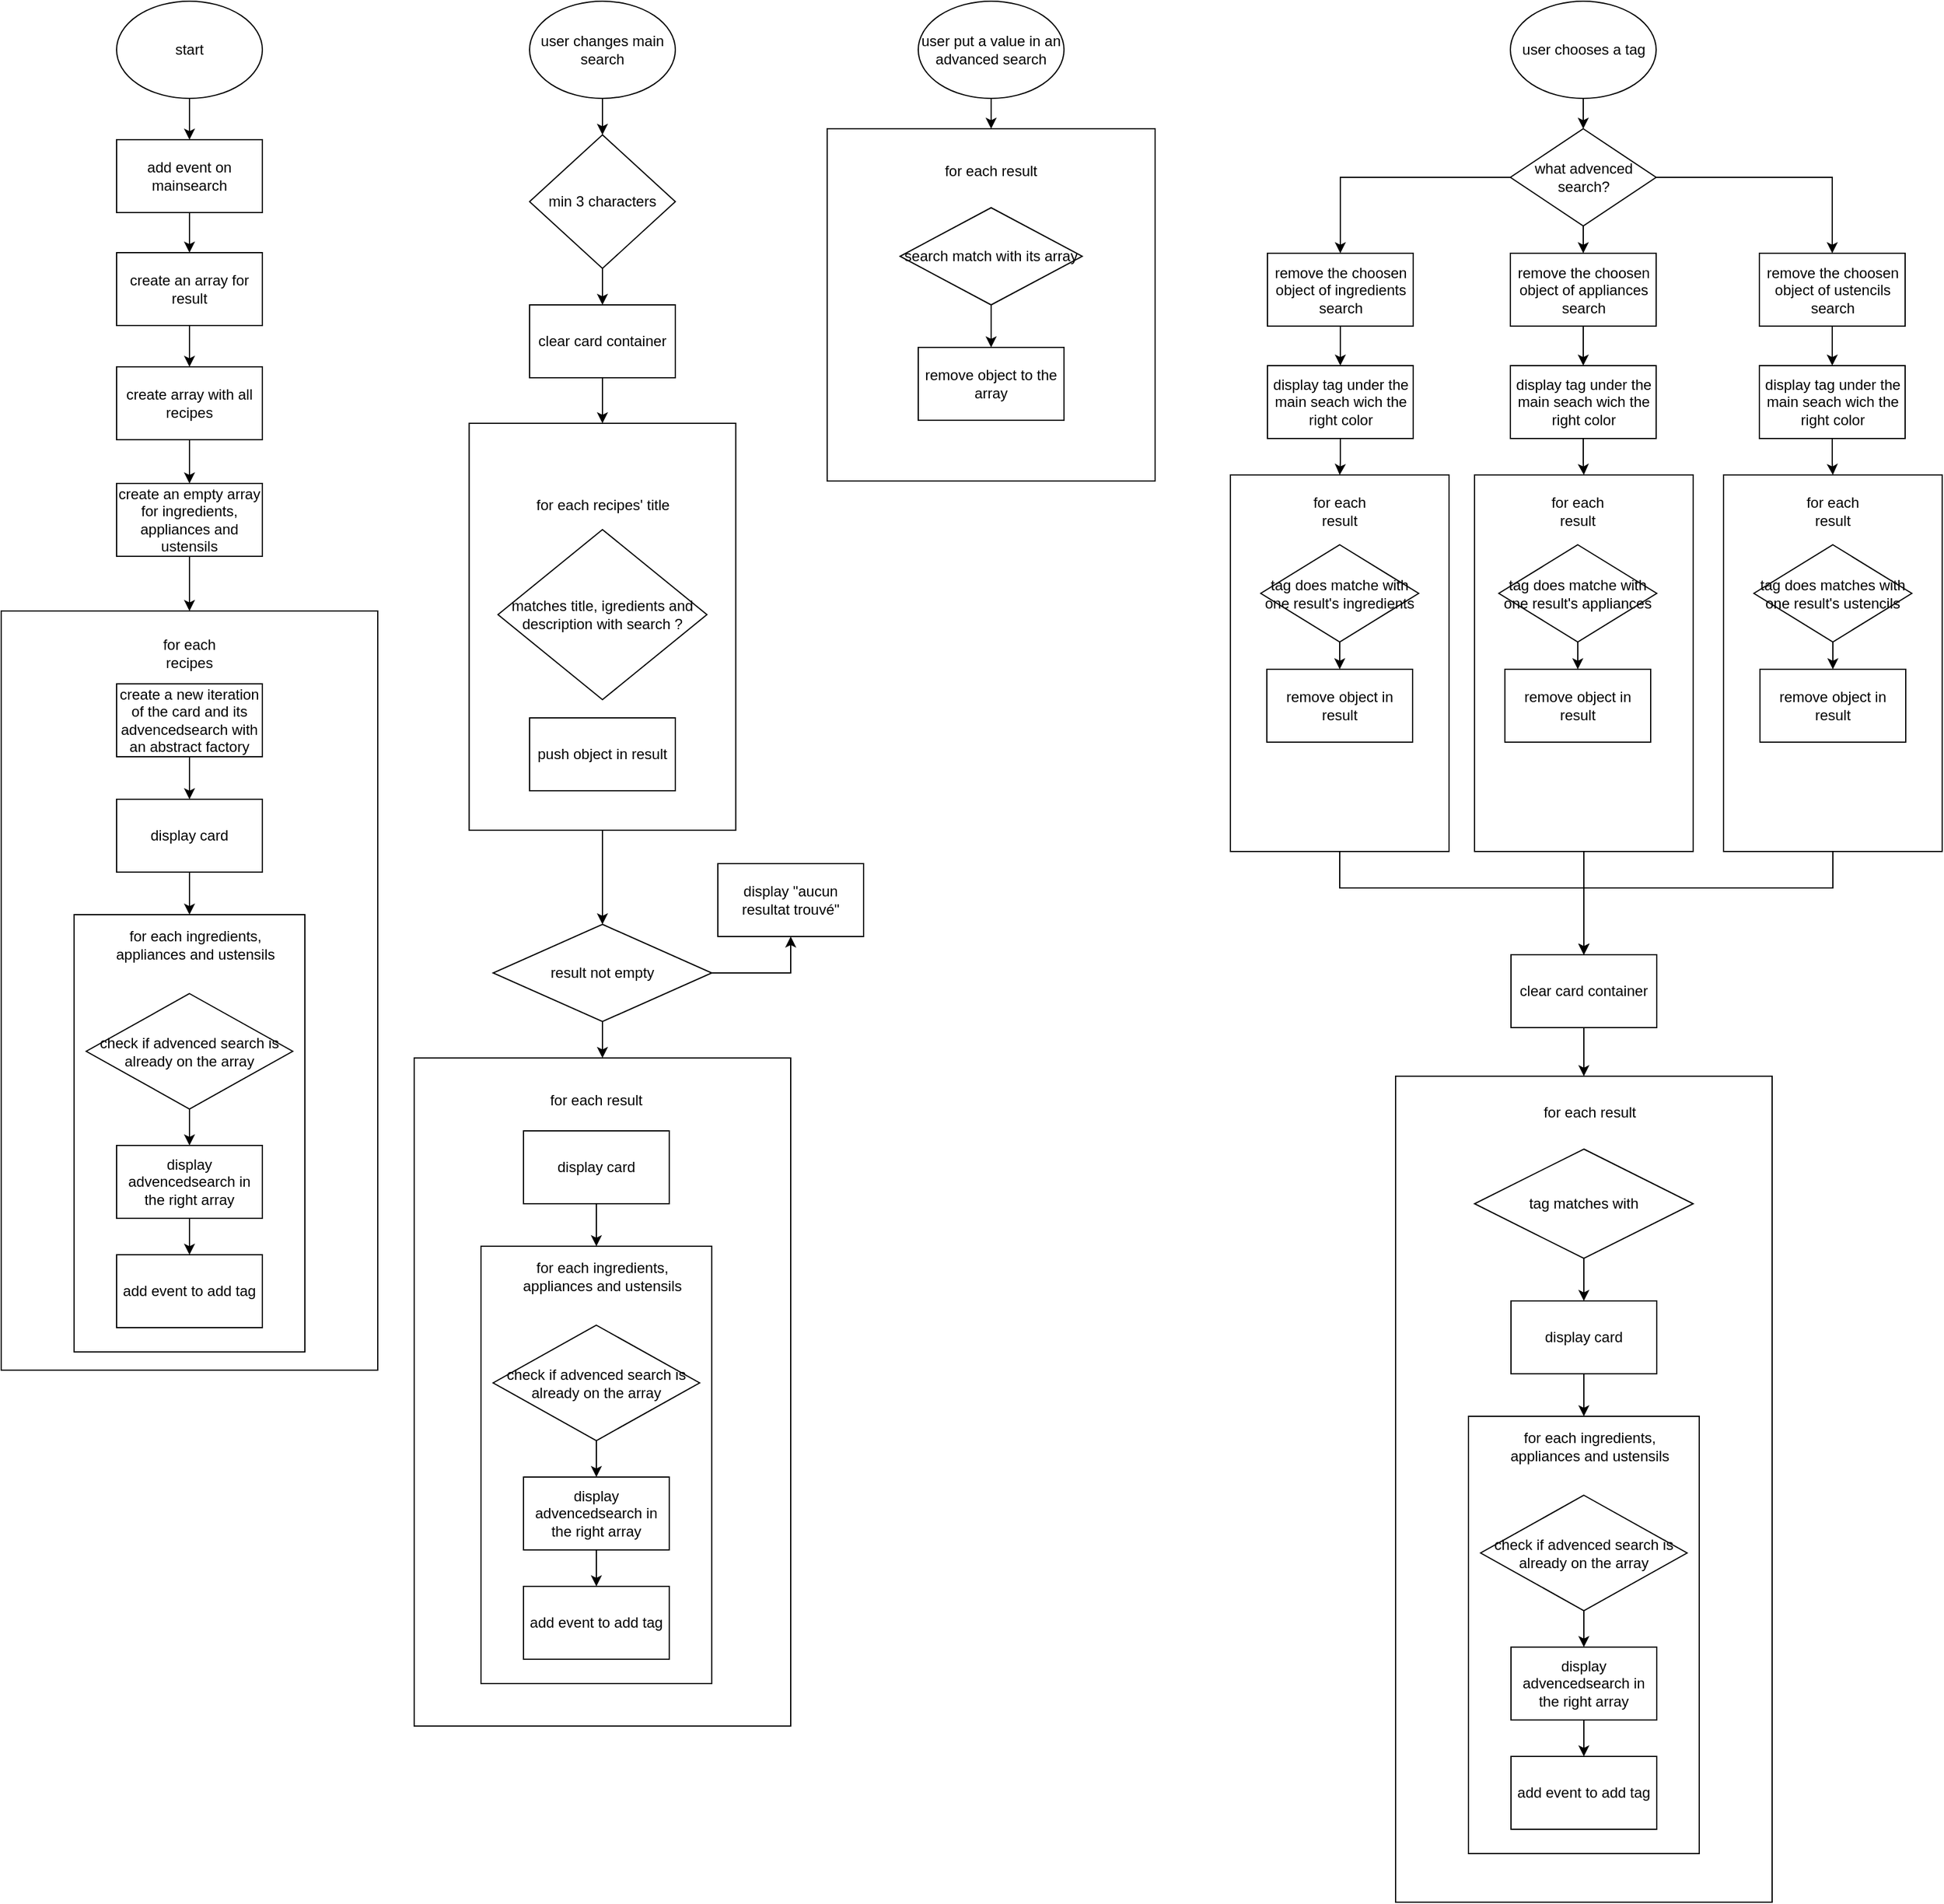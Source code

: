 <mxfile version="20.0.1" type="github">
  <diagram id="KbriIt30uOO37H-ZtImf" name="Page-1">
    <mxGraphModel dx="2417" dy="793" grid="1" gridSize="10" guides="1" tooltips="1" connect="1" arrows="1" fold="1" page="1" pageScale="1" pageWidth="827" pageHeight="1169" math="0" shadow="0">
      <root>
        <mxCell id="0" />
        <mxCell id="1" parent="0" />
        <mxCell id="zv52WW57KOoIMXaIdccj-39" style="edgeStyle=orthogonalEdgeStyle;rounded=0;orthogonalLoop=1;jettySize=auto;html=1;entryX=0.5;entryY=0;entryDx=0;entryDy=0;" edge="1" parent="1" source="zv52WW57KOoIMXaIdccj-19" target="zv52WW57KOoIMXaIdccj-35">
          <mxGeometry relative="1" as="geometry" />
        </mxCell>
        <mxCell id="zv52WW57KOoIMXaIdccj-19" value="" style="rounded=0;whiteSpace=wrap;html=1;" vertex="1" parent="1">
          <mxGeometry x="423" y="442" width="180" height="310" as="geometry" />
        </mxCell>
        <mxCell id="zv52WW57KOoIMXaIdccj-51" style="edgeStyle=orthogonalEdgeStyle;rounded=0;orthogonalLoop=1;jettySize=auto;html=1;entryX=0.5;entryY=0;entryDx=0;entryDy=0;" edge="1" parent="1" source="zv52WW57KOoIMXaIdccj-16" target="zv52WW57KOoIMXaIdccj-35">
          <mxGeometry relative="1" as="geometry">
            <Array as="points">
              <mxPoint x="718" y="782" />
              <mxPoint x="513" y="782" />
            </Array>
          </mxGeometry>
        </mxCell>
        <mxCell id="zv52WW57KOoIMXaIdccj-16" value="" style="rounded=0;whiteSpace=wrap;html=1;" vertex="1" parent="1">
          <mxGeometry x="628" y="442" width="180" height="310" as="geometry" />
        </mxCell>
        <mxCell id="mqzrhjDpJZkHIh7zGOP2-17" style="edgeStyle=orthogonalEdgeStyle;rounded=0;orthogonalLoop=1;jettySize=auto;html=1;entryX=0.5;entryY=0;entryDx=0;entryDy=0;" parent="1" source="mqzrhjDpJZkHIh7zGOP2-1" target="mqzrhjDpJZkHIh7zGOP2-12" edge="1">
          <mxGeometry relative="1" as="geometry" />
        </mxCell>
        <mxCell id="mqzrhjDpJZkHIh7zGOP2-1" value="&lt;div&gt;create array with all recipes&lt;/div&gt;" style="rounded=0;whiteSpace=wrap;html=1;" parent="1" vertex="1">
          <mxGeometry x="-695" y="353" width="120" height="60" as="geometry" />
        </mxCell>
        <mxCell id="mqzrhjDpJZkHIh7zGOP2-3" value="" style="rounded=0;whiteSpace=wrap;html=1;" parent="1" vertex="1">
          <mxGeometry x="-790" y="554" width="310" height="625" as="geometry" />
        </mxCell>
        <mxCell id="mqzrhjDpJZkHIh7zGOP2-5" value="for each recipes" style="text;html=1;strokeColor=none;fillColor=none;align=center;verticalAlign=middle;whiteSpace=wrap;rounded=0;" parent="1" vertex="1">
          <mxGeometry x="-675" y="574" width="80" height="30" as="geometry" />
        </mxCell>
        <mxCell id="mqzrhjDpJZkHIh7zGOP2-19" style="edgeStyle=orthogonalEdgeStyle;rounded=0;orthogonalLoop=1;jettySize=auto;html=1;entryX=0.5;entryY=0;entryDx=0;entryDy=0;" parent="1" source="mqzrhjDpJZkHIh7zGOP2-6" target="mqzrhjDpJZkHIh7zGOP2-8" edge="1">
          <mxGeometry relative="1" as="geometry" />
        </mxCell>
        <mxCell id="mqzrhjDpJZkHIh7zGOP2-6" value="create a new iteration of the card and its advencedsearch with an abstract factory " style="rounded=0;whiteSpace=wrap;html=1;" parent="1" vertex="1">
          <mxGeometry x="-695" y="614" width="120" height="60" as="geometry" />
        </mxCell>
        <mxCell id="mqzrhjDpJZkHIh7zGOP2-20" style="edgeStyle=orthogonalEdgeStyle;rounded=0;orthogonalLoop=1;jettySize=auto;html=1;entryX=0.5;entryY=0;entryDx=0;entryDy=0;" parent="1" source="mqzrhjDpJZkHIh7zGOP2-8" target="mqzrhjDpJZkHIh7zGOP2-14" edge="1">
          <mxGeometry relative="1" as="geometry" />
        </mxCell>
        <mxCell id="mqzrhjDpJZkHIh7zGOP2-8" value="display card" style="rounded=0;whiteSpace=wrap;html=1;" parent="1" vertex="1">
          <mxGeometry x="-695" y="709" width="120" height="60" as="geometry" />
        </mxCell>
        <mxCell id="mqzrhjDpJZkHIh7zGOP2-14" value="" style="rounded=0;whiteSpace=wrap;html=1;" parent="1" vertex="1">
          <mxGeometry x="-730" y="804" width="190" height="360" as="geometry" />
        </mxCell>
        <mxCell id="mqzrhjDpJZkHIh7zGOP2-22" style="edgeStyle=orthogonalEdgeStyle;rounded=0;orthogonalLoop=1;jettySize=auto;html=1;" parent="1" source="mqzrhjDpJZkHIh7zGOP2-9" target="mqzrhjDpJZkHIh7zGOP2-16" edge="1">
          <mxGeometry relative="1" as="geometry" />
        </mxCell>
        <mxCell id="mqzrhjDpJZkHIh7zGOP2-9" value="display advencedsearch in the right array" style="rounded=0;whiteSpace=wrap;html=1;" parent="1" vertex="1">
          <mxGeometry x="-695" y="994" width="120" height="60" as="geometry" />
        </mxCell>
        <mxCell id="mqzrhjDpJZkHIh7zGOP2-21" style="edgeStyle=orthogonalEdgeStyle;rounded=0;orthogonalLoop=1;jettySize=auto;html=1;" parent="1" source="mqzrhjDpJZkHIh7zGOP2-11" target="mqzrhjDpJZkHIh7zGOP2-9" edge="1">
          <mxGeometry relative="1" as="geometry" />
        </mxCell>
        <mxCell id="mqzrhjDpJZkHIh7zGOP2-11" value="check if advenced search is already on the array" style="rhombus;whiteSpace=wrap;html=1;" parent="1" vertex="1">
          <mxGeometry x="-720" y="869" width="170" height="95" as="geometry" />
        </mxCell>
        <mxCell id="mqzrhjDpJZkHIh7zGOP2-18" style="edgeStyle=orthogonalEdgeStyle;rounded=0;orthogonalLoop=1;jettySize=auto;html=1;entryX=0.5;entryY=0;entryDx=0;entryDy=0;" parent="1" source="mqzrhjDpJZkHIh7zGOP2-12" target="mqzrhjDpJZkHIh7zGOP2-3" edge="1">
          <mxGeometry relative="1" as="geometry" />
        </mxCell>
        <mxCell id="mqzrhjDpJZkHIh7zGOP2-12" value="create an empty array for ingredients, appliances and ustensils" style="rounded=0;whiteSpace=wrap;html=1;" parent="1" vertex="1">
          <mxGeometry x="-695" y="449" width="120" height="60" as="geometry" />
        </mxCell>
        <mxCell id="mqzrhjDpJZkHIh7zGOP2-15" value="for each ingredients, appliances and ustensils" style="text;html=1;strokeColor=none;fillColor=none;align=center;verticalAlign=middle;whiteSpace=wrap;rounded=0;" parent="1" vertex="1">
          <mxGeometry x="-705" y="814" width="150" height="30" as="geometry" />
        </mxCell>
        <mxCell id="mqzrhjDpJZkHIh7zGOP2-16" value="add event to add tag" style="rounded=0;whiteSpace=wrap;html=1;" parent="1" vertex="1">
          <mxGeometry x="-695" y="1084" width="120" height="60" as="geometry" />
        </mxCell>
        <mxCell id="zv52WW57KOoIMXaIdccj-59" style="edgeStyle=orthogonalEdgeStyle;rounded=0;orthogonalLoop=1;jettySize=auto;html=1;entryX=0.5;entryY=0;entryDx=0;entryDy=0;" edge="1" parent="1" source="mqzrhjDpJZkHIh7zGOP2-23" target="mqzrhjDpJZkHIh7zGOP2-1">
          <mxGeometry relative="1" as="geometry" />
        </mxCell>
        <mxCell id="mqzrhjDpJZkHIh7zGOP2-23" value="create an array for result" style="rounded=0;whiteSpace=wrap;html=1;" parent="1" vertex="1">
          <mxGeometry x="-695" y="259" width="120" height="60" as="geometry" />
        </mxCell>
        <mxCell id="mqzrhjDpJZkHIh7zGOP2-53" style="edgeStyle=orthogonalEdgeStyle;rounded=0;orthogonalLoop=1;jettySize=auto;html=1;exitX=0.5;exitY=1;exitDx=0;exitDy=0;entryX=0.5;entryY=0;entryDx=0;entryDy=0;" parent="1" source="mqzrhjDpJZkHIh7zGOP2-24" target="mqzrhjDpJZkHIh7zGOP2-35" edge="1">
          <mxGeometry relative="1" as="geometry" />
        </mxCell>
        <mxCell id="mqzrhjDpJZkHIh7zGOP2-24" value="" style="rounded=0;whiteSpace=wrap;html=1;" parent="1" vertex="1">
          <mxGeometry x="-404.75" y="399.5" width="219.5" height="335" as="geometry" />
        </mxCell>
        <mxCell id="zv52WW57KOoIMXaIdccj-36" style="edgeStyle=orthogonalEdgeStyle;rounded=0;orthogonalLoop=1;jettySize=auto;html=1;entryX=0.5;entryY=0;entryDx=0;entryDy=0;" edge="1" parent="1" source="mqzrhjDpJZkHIh7zGOP2-25" target="mqzrhjDpJZkHIh7zGOP2-26">
          <mxGeometry relative="1" as="geometry" />
        </mxCell>
        <mxCell id="mqzrhjDpJZkHIh7zGOP2-25" value="user changes main search" style="ellipse;whiteSpace=wrap;html=1;" parent="1" vertex="1">
          <mxGeometry x="-355" y="52" width="120" height="80" as="geometry" />
        </mxCell>
        <mxCell id="zv52WW57KOoIMXaIdccj-37" style="edgeStyle=orthogonalEdgeStyle;rounded=0;orthogonalLoop=1;jettySize=auto;html=1;entryX=0.5;entryY=0;entryDx=0;entryDy=0;" edge="1" parent="1" source="mqzrhjDpJZkHIh7zGOP2-26" target="mqzrhjDpJZkHIh7zGOP2-55">
          <mxGeometry relative="1" as="geometry" />
        </mxCell>
        <mxCell id="mqzrhjDpJZkHIh7zGOP2-26" value="min 3 characters" style="rhombus;whiteSpace=wrap;html=1;" parent="1" vertex="1">
          <mxGeometry x="-355" y="162" width="120" height="110" as="geometry" />
        </mxCell>
        <mxCell id="zv52WW57KOoIMXaIdccj-60" style="edgeStyle=orthogonalEdgeStyle;rounded=0;orthogonalLoop=1;jettySize=auto;html=1;entryX=0.5;entryY=0;entryDx=0;entryDy=0;" edge="1" parent="1" source="mqzrhjDpJZkHIh7zGOP2-28" target="mqzrhjDpJZkHIh7zGOP2-29">
          <mxGeometry relative="1" as="geometry" />
        </mxCell>
        <mxCell id="mqzrhjDpJZkHIh7zGOP2-28" value="start" style="ellipse;whiteSpace=wrap;html=1;" parent="1" vertex="1">
          <mxGeometry x="-695" y="52" width="120" height="80" as="geometry" />
        </mxCell>
        <mxCell id="zv52WW57KOoIMXaIdccj-58" style="edgeStyle=orthogonalEdgeStyle;rounded=0;orthogonalLoop=1;jettySize=auto;html=1;entryX=0.5;entryY=0;entryDx=0;entryDy=0;" edge="1" parent="1" source="mqzrhjDpJZkHIh7zGOP2-29" target="mqzrhjDpJZkHIh7zGOP2-23">
          <mxGeometry relative="1" as="geometry" />
        </mxCell>
        <mxCell id="mqzrhjDpJZkHIh7zGOP2-29" value="add event on mainsearch" style="rounded=0;whiteSpace=wrap;html=1;" parent="1" vertex="1">
          <mxGeometry x="-695" y="166" width="120" height="60" as="geometry" />
        </mxCell>
        <mxCell id="mqzrhjDpJZkHIh7zGOP2-30" value="for each recipes&#39; title" style="text;html=1;strokeColor=none;fillColor=none;align=center;verticalAlign=middle;whiteSpace=wrap;rounded=0;" parent="1" vertex="1">
          <mxGeometry x="-359.5" y="452" width="129" height="30" as="geometry" />
        </mxCell>
        <mxCell id="mqzrhjDpJZkHIh7zGOP2-33" value="matches title, igredients and description with search ?" style="rhombus;whiteSpace=wrap;html=1;" parent="1" vertex="1">
          <mxGeometry x="-381" y="487" width="172" height="140" as="geometry" />
        </mxCell>
        <mxCell id="mqzrhjDpJZkHIh7zGOP2-34" value="push object in result" style="rounded=0;whiteSpace=wrap;html=1;" parent="1" vertex="1">
          <mxGeometry x="-355" y="642" width="120" height="60" as="geometry" />
        </mxCell>
        <mxCell id="mqzrhjDpJZkHIh7zGOP2-51" style="edgeStyle=orthogonalEdgeStyle;rounded=0;orthogonalLoop=1;jettySize=auto;html=1;entryX=0.5;entryY=1;entryDx=0;entryDy=0;" parent="1" source="mqzrhjDpJZkHIh7zGOP2-35" edge="1" target="mqzrhjDpJZkHIh7zGOP2-50">
          <mxGeometry relative="1" as="geometry">
            <mxPoint x="-50" y="832" as="targetPoint" />
          </mxGeometry>
        </mxCell>
        <mxCell id="mqzrhjDpJZkHIh7zGOP2-52" style="edgeStyle=orthogonalEdgeStyle;rounded=0;orthogonalLoop=1;jettySize=auto;html=1;entryX=0.5;entryY=0;entryDx=0;entryDy=0;" parent="1" source="mqzrhjDpJZkHIh7zGOP2-35" target="mqzrhjDpJZkHIh7zGOP2-36" edge="1">
          <mxGeometry relative="1" as="geometry" />
        </mxCell>
        <mxCell id="mqzrhjDpJZkHIh7zGOP2-35" value="result not empty" style="rhombus;whiteSpace=wrap;html=1;" parent="1" vertex="1">
          <mxGeometry x="-385" y="812" width="180" height="80" as="geometry" />
        </mxCell>
        <mxCell id="mqzrhjDpJZkHIh7zGOP2-36" value="" style="rounded=0;whiteSpace=wrap;html=1;" parent="1" vertex="1">
          <mxGeometry x="-450" y="922" width="310" height="550" as="geometry" />
        </mxCell>
        <mxCell id="mqzrhjDpJZkHIh7zGOP2-37" value="for each result" style="text;html=1;strokeColor=none;fillColor=none;align=center;verticalAlign=middle;whiteSpace=wrap;rounded=0;" parent="1" vertex="1">
          <mxGeometry x="-340" y="942" width="80" height="30" as="geometry" />
        </mxCell>
        <mxCell id="mqzrhjDpJZkHIh7zGOP2-40" style="edgeStyle=orthogonalEdgeStyle;rounded=0;orthogonalLoop=1;jettySize=auto;html=1;entryX=0.5;entryY=0;entryDx=0;entryDy=0;" parent="1" source="mqzrhjDpJZkHIh7zGOP2-41" target="mqzrhjDpJZkHIh7zGOP2-42" edge="1">
          <mxGeometry relative="1" as="geometry" />
        </mxCell>
        <mxCell id="mqzrhjDpJZkHIh7zGOP2-41" value="display card" style="rounded=0;whiteSpace=wrap;html=1;" parent="1" vertex="1">
          <mxGeometry x="-360" y="982" width="120" height="60" as="geometry" />
        </mxCell>
        <mxCell id="mqzrhjDpJZkHIh7zGOP2-42" value="" style="rounded=0;whiteSpace=wrap;html=1;" parent="1" vertex="1">
          <mxGeometry x="-395" y="1077" width="190" height="360" as="geometry" />
        </mxCell>
        <mxCell id="mqzrhjDpJZkHIh7zGOP2-43" style="edgeStyle=orthogonalEdgeStyle;rounded=0;orthogonalLoop=1;jettySize=auto;html=1;" parent="1" source="mqzrhjDpJZkHIh7zGOP2-44" target="mqzrhjDpJZkHIh7zGOP2-48" edge="1">
          <mxGeometry relative="1" as="geometry" />
        </mxCell>
        <mxCell id="mqzrhjDpJZkHIh7zGOP2-44" value="display advencedsearch in the right array" style="rounded=0;whiteSpace=wrap;html=1;" parent="1" vertex="1">
          <mxGeometry x="-360" y="1267" width="120" height="60" as="geometry" />
        </mxCell>
        <mxCell id="mqzrhjDpJZkHIh7zGOP2-45" style="edgeStyle=orthogonalEdgeStyle;rounded=0;orthogonalLoop=1;jettySize=auto;html=1;" parent="1" source="mqzrhjDpJZkHIh7zGOP2-46" target="mqzrhjDpJZkHIh7zGOP2-44" edge="1">
          <mxGeometry relative="1" as="geometry" />
        </mxCell>
        <mxCell id="mqzrhjDpJZkHIh7zGOP2-46" value="check if advenced search is already on the array" style="rhombus;whiteSpace=wrap;html=1;" parent="1" vertex="1">
          <mxGeometry x="-385" y="1142" width="170" height="95" as="geometry" />
        </mxCell>
        <mxCell id="mqzrhjDpJZkHIh7zGOP2-47" value="for each ingredients, appliances and ustensils" style="text;html=1;strokeColor=none;fillColor=none;align=center;verticalAlign=middle;whiteSpace=wrap;rounded=0;" parent="1" vertex="1">
          <mxGeometry x="-370" y="1087" width="150" height="30" as="geometry" />
        </mxCell>
        <mxCell id="mqzrhjDpJZkHIh7zGOP2-48" value="add event to add tag" style="rounded=0;whiteSpace=wrap;html=1;" parent="1" vertex="1">
          <mxGeometry x="-360" y="1357" width="120" height="60" as="geometry" />
        </mxCell>
        <mxCell id="mqzrhjDpJZkHIh7zGOP2-50" value="display &quot;aucun resultat trouvé&quot;" style="rounded=0;whiteSpace=wrap;html=1;" parent="1" vertex="1">
          <mxGeometry x="-200" y="762" width="120" height="60" as="geometry" />
        </mxCell>
        <mxCell id="zv52WW57KOoIMXaIdccj-38" style="edgeStyle=orthogonalEdgeStyle;rounded=0;orthogonalLoop=1;jettySize=auto;html=1;entryX=0.5;entryY=0;entryDx=0;entryDy=0;" edge="1" parent="1" source="mqzrhjDpJZkHIh7zGOP2-55" target="mqzrhjDpJZkHIh7zGOP2-24">
          <mxGeometry relative="1" as="geometry" />
        </mxCell>
        <mxCell id="mqzrhjDpJZkHIh7zGOP2-55" value="clear card container" style="rounded=0;whiteSpace=wrap;html=1;" parent="1" vertex="1">
          <mxGeometry x="-355" y="302" width="120" height="60" as="geometry" />
        </mxCell>
        <mxCell id="zv52WW57KOoIMXaIdccj-61" style="edgeStyle=orthogonalEdgeStyle;rounded=0;orthogonalLoop=1;jettySize=auto;html=1;entryX=0.5;entryY=0;entryDx=0;entryDy=0;" edge="1" parent="1" source="fjJYmc49j2NE75L-PbKI-1" target="fjJYmc49j2NE75L-PbKI-5">
          <mxGeometry relative="1" as="geometry" />
        </mxCell>
        <mxCell id="fjJYmc49j2NE75L-PbKI-1" value="user put a value in an advanced search" style="ellipse;whiteSpace=wrap;html=1;" parent="1" vertex="1">
          <mxGeometry x="-35" y="52" width="120" height="80" as="geometry" />
        </mxCell>
        <mxCell id="fjJYmc49j2NE75L-PbKI-5" value="" style="rounded=0;whiteSpace=wrap;html=1;" parent="1" vertex="1">
          <mxGeometry x="-110" y="157" width="270" height="290" as="geometry" />
        </mxCell>
        <mxCell id="zv52WW57KOoIMXaIdccj-57" style="edgeStyle=orthogonalEdgeStyle;rounded=0;orthogonalLoop=1;jettySize=auto;html=1;entryX=0.5;entryY=0;entryDx=0;entryDy=0;" edge="1" parent="1" source="fjJYmc49j2NE75L-PbKI-4" target="fjJYmc49j2NE75L-PbKI-6">
          <mxGeometry relative="1" as="geometry" />
        </mxCell>
        <mxCell id="fjJYmc49j2NE75L-PbKI-4" value="search match with its array" style="rhombus;whiteSpace=wrap;html=1;" parent="1" vertex="1">
          <mxGeometry x="-50" y="222" width="150" height="80" as="geometry" />
        </mxCell>
        <mxCell id="fjJYmc49j2NE75L-PbKI-6" value="remove object to the array" style="rounded=0;whiteSpace=wrap;html=1;" parent="1" vertex="1">
          <mxGeometry x="-35" y="337" width="120" height="60" as="geometry" />
        </mxCell>
        <mxCell id="zv52WW57KOoIMXaIdccj-53" style="edgeStyle=orthogonalEdgeStyle;rounded=0;orthogonalLoop=1;jettySize=auto;html=1;" edge="1" parent="1" source="fjJYmc49j2NE75L-PbKI-9" target="zv52WW57KOoIMXaIdccj-6">
          <mxGeometry relative="1" as="geometry" />
        </mxCell>
        <mxCell id="fjJYmc49j2NE75L-PbKI-9" value="user chooses a tag" style="ellipse;whiteSpace=wrap;html=1;" parent="1" vertex="1">
          <mxGeometry x="452.5" y="52" width="120" height="80" as="geometry" />
        </mxCell>
        <mxCell id="zv52WW57KOoIMXaIdccj-50" style="edgeStyle=orthogonalEdgeStyle;rounded=0;orthogonalLoop=1;jettySize=auto;html=1;entryX=0.5;entryY=0;entryDx=0;entryDy=0;" edge="1" parent="1" source="fjJYmc49j2NE75L-PbKI-11" target="zv52WW57KOoIMXaIdccj-3">
          <mxGeometry relative="1" as="geometry" />
        </mxCell>
        <mxCell id="fjJYmc49j2NE75L-PbKI-11" value="display tag under the main seach wich the right color" style="rounded=0;whiteSpace=wrap;html=1;" parent="1" vertex="1">
          <mxGeometry x="252.5" y="352" width="120" height="60" as="geometry" />
        </mxCell>
        <mxCell id="zv52WW57KOoIMXaIdccj-44" style="edgeStyle=orthogonalEdgeStyle;rounded=0;orthogonalLoop=1;jettySize=auto;html=1;entryX=0.5;entryY=0;entryDx=0;entryDy=0;" edge="1" parent="1" source="fjJYmc49j2NE75L-PbKI-12" target="fjJYmc49j2NE75L-PbKI-11">
          <mxGeometry relative="1" as="geometry" />
        </mxCell>
        <mxCell id="fjJYmc49j2NE75L-PbKI-12" value="remove the choosen object of ingredients search" style="rounded=0;whiteSpace=wrap;html=1;" parent="1" vertex="1">
          <mxGeometry x="252.5" y="259.5" width="120" height="60" as="geometry" />
        </mxCell>
        <mxCell id="fjJYmc49j2NE75L-PbKI-26" value="" style="rounded=0;whiteSpace=wrap;html=1;" parent="1" vertex="1">
          <mxGeometry x="358" y="937" width="310" height="680" as="geometry" />
        </mxCell>
        <mxCell id="fjJYmc49j2NE75L-PbKI-27" value="for each result" style="text;html=1;strokeColor=none;fillColor=none;align=center;verticalAlign=middle;whiteSpace=wrap;rounded=0;" parent="1" vertex="1">
          <mxGeometry x="478" y="952" width="80" height="30" as="geometry" />
        </mxCell>
        <mxCell id="fjJYmc49j2NE75L-PbKI-30" style="edgeStyle=orthogonalEdgeStyle;rounded=0;orthogonalLoop=1;jettySize=auto;html=1;entryX=0.5;entryY=0;entryDx=0;entryDy=0;" parent="1" source="fjJYmc49j2NE75L-PbKI-31" target="fjJYmc49j2NE75L-PbKI-32" edge="1">
          <mxGeometry relative="1" as="geometry" />
        </mxCell>
        <mxCell id="fjJYmc49j2NE75L-PbKI-31" value="display card" style="rounded=0;whiteSpace=wrap;html=1;" parent="1" vertex="1">
          <mxGeometry x="453" y="1122" width="120" height="60" as="geometry" />
        </mxCell>
        <mxCell id="fjJYmc49j2NE75L-PbKI-32" value="" style="rounded=0;whiteSpace=wrap;html=1;" parent="1" vertex="1">
          <mxGeometry x="418" y="1217" width="190" height="360" as="geometry" />
        </mxCell>
        <mxCell id="fjJYmc49j2NE75L-PbKI-33" style="edgeStyle=orthogonalEdgeStyle;rounded=0;orthogonalLoop=1;jettySize=auto;html=1;" parent="1" source="fjJYmc49j2NE75L-PbKI-34" target="fjJYmc49j2NE75L-PbKI-38" edge="1">
          <mxGeometry relative="1" as="geometry" />
        </mxCell>
        <mxCell id="fjJYmc49j2NE75L-PbKI-34" value="display advencedsearch in the right array" style="rounded=0;whiteSpace=wrap;html=1;" parent="1" vertex="1">
          <mxGeometry x="453" y="1407" width="120" height="60" as="geometry" />
        </mxCell>
        <mxCell id="fjJYmc49j2NE75L-PbKI-35" style="edgeStyle=orthogonalEdgeStyle;rounded=0;orthogonalLoop=1;jettySize=auto;html=1;" parent="1" source="fjJYmc49j2NE75L-PbKI-36" target="fjJYmc49j2NE75L-PbKI-34" edge="1">
          <mxGeometry relative="1" as="geometry" />
        </mxCell>
        <mxCell id="fjJYmc49j2NE75L-PbKI-36" value="check if advenced search is already on the array" style="rhombus;whiteSpace=wrap;html=1;" parent="1" vertex="1">
          <mxGeometry x="428" y="1282" width="170" height="95" as="geometry" />
        </mxCell>
        <mxCell id="fjJYmc49j2NE75L-PbKI-37" value="for each ingredients, appliances and ustensils" style="text;html=1;strokeColor=none;fillColor=none;align=center;verticalAlign=middle;whiteSpace=wrap;rounded=0;" parent="1" vertex="1">
          <mxGeometry x="443" y="1227" width="150" height="30" as="geometry" />
        </mxCell>
        <mxCell id="fjJYmc49j2NE75L-PbKI-38" value="add event to add tag" style="rounded=0;whiteSpace=wrap;html=1;" parent="1" vertex="1">
          <mxGeometry x="453" y="1497" width="120" height="60" as="geometry" />
        </mxCell>
        <mxCell id="zv52WW57KOoIMXaIdccj-42" style="edgeStyle=orthogonalEdgeStyle;rounded=0;orthogonalLoop=1;jettySize=auto;html=1;" edge="1" parent="1" source="fjJYmc49j2NE75L-PbKI-39" target="fjJYmc49j2NE75L-PbKI-31">
          <mxGeometry relative="1" as="geometry" />
        </mxCell>
        <mxCell id="fjJYmc49j2NE75L-PbKI-39" value="tag matches with " style="rhombus;whiteSpace=wrap;html=1;" parent="1" vertex="1">
          <mxGeometry x="423" y="997" width="180" height="90" as="geometry" />
        </mxCell>
        <mxCell id="zv52WW57KOoIMXaIdccj-52" style="edgeStyle=orthogonalEdgeStyle;rounded=0;orthogonalLoop=1;jettySize=auto;html=1;entryX=0.5;entryY=0;entryDx=0;entryDy=0;" edge="1" parent="1" source="zv52WW57KOoIMXaIdccj-3" target="zv52WW57KOoIMXaIdccj-35">
          <mxGeometry relative="1" as="geometry">
            <Array as="points">
              <mxPoint x="312" y="782" />
              <mxPoint x="513" y="782" />
            </Array>
          </mxGeometry>
        </mxCell>
        <mxCell id="zv52WW57KOoIMXaIdccj-3" value="" style="rounded=0;whiteSpace=wrap;html=1;" vertex="1" parent="1">
          <mxGeometry x="222" y="442" width="180" height="310" as="geometry" />
        </mxCell>
        <mxCell id="zv52WW57KOoIMXaIdccj-5" value="for each result" style="text;html=1;strokeColor=none;fillColor=none;align=center;verticalAlign=middle;whiteSpace=wrap;rounded=0;" vertex="1" parent="1">
          <mxGeometry x="282" y="457" width="60" height="30" as="geometry" />
        </mxCell>
        <mxCell id="zv52WW57KOoIMXaIdccj-22" style="edgeStyle=orthogonalEdgeStyle;rounded=0;orthogonalLoop=1;jettySize=auto;html=1;entryX=0.5;entryY=0;entryDx=0;entryDy=0;" edge="1" parent="1" source="zv52WW57KOoIMXaIdccj-6" target="fjJYmc49j2NE75L-PbKI-12">
          <mxGeometry relative="1" as="geometry" />
        </mxCell>
        <mxCell id="zv52WW57KOoIMXaIdccj-23" style="edgeStyle=orthogonalEdgeStyle;rounded=0;orthogonalLoop=1;jettySize=auto;html=1;" edge="1" parent="1" source="zv52WW57KOoIMXaIdccj-6" target="zv52WW57KOoIMXaIdccj-8">
          <mxGeometry relative="1" as="geometry" />
        </mxCell>
        <mxCell id="zv52WW57KOoIMXaIdccj-24" style="edgeStyle=orthogonalEdgeStyle;rounded=0;orthogonalLoop=1;jettySize=auto;html=1;" edge="1" parent="1" source="zv52WW57KOoIMXaIdccj-6" target="zv52WW57KOoIMXaIdccj-7">
          <mxGeometry relative="1" as="geometry" />
        </mxCell>
        <mxCell id="zv52WW57KOoIMXaIdccj-6" value="what advenced search?" style="rhombus;whiteSpace=wrap;html=1;" vertex="1" parent="1">
          <mxGeometry x="452.5" y="157" width="120" height="80" as="geometry" />
        </mxCell>
        <mxCell id="zv52WW57KOoIMXaIdccj-45" value="" style="edgeStyle=orthogonalEdgeStyle;rounded=0;orthogonalLoop=1;jettySize=auto;html=1;" edge="1" parent="1" source="zv52WW57KOoIMXaIdccj-7" target="zv52WW57KOoIMXaIdccj-27">
          <mxGeometry relative="1" as="geometry" />
        </mxCell>
        <mxCell id="zv52WW57KOoIMXaIdccj-7" value="remove the choosen object of appliances search" style="rounded=0;whiteSpace=wrap;html=1;" vertex="1" parent="1">
          <mxGeometry x="452.5" y="259.5" width="120" height="60" as="geometry" />
        </mxCell>
        <mxCell id="zv52WW57KOoIMXaIdccj-46" style="edgeStyle=orthogonalEdgeStyle;rounded=0;orthogonalLoop=1;jettySize=auto;html=1;" edge="1" parent="1" source="zv52WW57KOoIMXaIdccj-8" target="zv52WW57KOoIMXaIdccj-26">
          <mxGeometry relative="1" as="geometry" />
        </mxCell>
        <mxCell id="zv52WW57KOoIMXaIdccj-8" value="remove the choosen object of ustencils search" style="rounded=0;whiteSpace=wrap;html=1;" vertex="1" parent="1">
          <mxGeometry x="657.5" y="259.5" width="120" height="60" as="geometry" />
        </mxCell>
        <mxCell id="zv52WW57KOoIMXaIdccj-56" style="edgeStyle=orthogonalEdgeStyle;rounded=0;orthogonalLoop=1;jettySize=auto;html=1;" edge="1" parent="1" source="zv52WW57KOoIMXaIdccj-9" target="zv52WW57KOoIMXaIdccj-32">
          <mxGeometry relative="1" as="geometry" />
        </mxCell>
        <mxCell id="zv52WW57KOoIMXaIdccj-9" value="tag does matche with one result&#39;s ingredients" style="rhombus;whiteSpace=wrap;html=1;" vertex="1" parent="1">
          <mxGeometry x="247" y="499.5" width="130" height="80" as="geometry" />
        </mxCell>
        <mxCell id="zv52WW57KOoIMXaIdccj-17" value="for each result" style="text;html=1;strokeColor=none;fillColor=none;align=center;verticalAlign=middle;whiteSpace=wrap;rounded=0;" vertex="1" parent="1">
          <mxGeometry x="688" y="457" width="60" height="30" as="geometry" />
        </mxCell>
        <mxCell id="zv52WW57KOoIMXaIdccj-55" style="edgeStyle=orthogonalEdgeStyle;rounded=0;orthogonalLoop=1;jettySize=auto;html=1;" edge="1" parent="1" source="zv52WW57KOoIMXaIdccj-18" target="zv52WW57KOoIMXaIdccj-34">
          <mxGeometry relative="1" as="geometry" />
        </mxCell>
        <mxCell id="zv52WW57KOoIMXaIdccj-18" value="tag does matches with one result&#39;s ustencils" style="rhombus;whiteSpace=wrap;html=1;" vertex="1" parent="1">
          <mxGeometry x="653" y="499.5" width="130" height="80" as="geometry" />
        </mxCell>
        <mxCell id="zv52WW57KOoIMXaIdccj-20" value="for each result" style="text;html=1;strokeColor=none;fillColor=none;align=center;verticalAlign=middle;whiteSpace=wrap;rounded=0;" vertex="1" parent="1">
          <mxGeometry x="478" y="457" width="60" height="30" as="geometry" />
        </mxCell>
        <mxCell id="zv52WW57KOoIMXaIdccj-54" style="edgeStyle=orthogonalEdgeStyle;rounded=0;orthogonalLoop=1;jettySize=auto;html=1;entryX=0.5;entryY=0;entryDx=0;entryDy=0;" edge="1" parent="1" source="zv52WW57KOoIMXaIdccj-21" target="zv52WW57KOoIMXaIdccj-33">
          <mxGeometry relative="1" as="geometry" />
        </mxCell>
        <mxCell id="zv52WW57KOoIMXaIdccj-21" value="tag does matche with one result&#39;s appliances" style="rhombus;whiteSpace=wrap;html=1;" vertex="1" parent="1">
          <mxGeometry x="443" y="499.5" width="130" height="80" as="geometry" />
        </mxCell>
        <mxCell id="zv52WW57KOoIMXaIdccj-48" style="edgeStyle=orthogonalEdgeStyle;rounded=0;orthogonalLoop=1;jettySize=auto;html=1;entryX=0.5;entryY=0;entryDx=0;entryDy=0;" edge="1" parent="1" source="zv52WW57KOoIMXaIdccj-26" target="zv52WW57KOoIMXaIdccj-16">
          <mxGeometry relative="1" as="geometry" />
        </mxCell>
        <mxCell id="zv52WW57KOoIMXaIdccj-26" value="display tag under the main seach wich the right color" style="rounded=0;whiteSpace=wrap;html=1;" vertex="1" parent="1">
          <mxGeometry x="657.5" y="352" width="120" height="60" as="geometry" />
        </mxCell>
        <mxCell id="zv52WW57KOoIMXaIdccj-49" style="edgeStyle=orthogonalEdgeStyle;rounded=0;orthogonalLoop=1;jettySize=auto;html=1;entryX=0.5;entryY=0;entryDx=0;entryDy=0;" edge="1" parent="1" source="zv52WW57KOoIMXaIdccj-27" target="zv52WW57KOoIMXaIdccj-19">
          <mxGeometry relative="1" as="geometry" />
        </mxCell>
        <mxCell id="zv52WW57KOoIMXaIdccj-27" value="display tag under the main seach wich the right color" style="rounded=0;whiteSpace=wrap;html=1;" vertex="1" parent="1">
          <mxGeometry x="452.5" y="352" width="120" height="60" as="geometry" />
        </mxCell>
        <mxCell id="zv52WW57KOoIMXaIdccj-31" value="for each result" style="text;html=1;strokeColor=none;fillColor=none;align=center;verticalAlign=middle;whiteSpace=wrap;rounded=0;" vertex="1" parent="1">
          <mxGeometry x="-15" y="177" width="80" height="30" as="geometry" />
        </mxCell>
        <mxCell id="zv52WW57KOoIMXaIdccj-32" value="remove object in result" style="rounded=0;whiteSpace=wrap;html=1;" vertex="1" parent="1">
          <mxGeometry x="252" y="602" width="120" height="60" as="geometry" />
        </mxCell>
        <mxCell id="zv52WW57KOoIMXaIdccj-33" value="remove object in result" style="rounded=0;whiteSpace=wrap;html=1;" vertex="1" parent="1">
          <mxGeometry x="448" y="602" width="120" height="60" as="geometry" />
        </mxCell>
        <mxCell id="zv52WW57KOoIMXaIdccj-34" value="remove object in result" style="rounded=0;whiteSpace=wrap;html=1;" vertex="1" parent="1">
          <mxGeometry x="658" y="602" width="120" height="60" as="geometry" />
        </mxCell>
        <mxCell id="zv52WW57KOoIMXaIdccj-43" style="edgeStyle=orthogonalEdgeStyle;rounded=0;orthogonalLoop=1;jettySize=auto;html=1;entryX=0.5;entryY=0;entryDx=0;entryDy=0;" edge="1" parent="1" source="zv52WW57KOoIMXaIdccj-35" target="fjJYmc49j2NE75L-PbKI-26">
          <mxGeometry relative="1" as="geometry" />
        </mxCell>
        <mxCell id="zv52WW57KOoIMXaIdccj-35" value="clear card container" style="rounded=0;whiteSpace=wrap;html=1;" vertex="1" parent="1">
          <mxGeometry x="453" y="837" width="120" height="60" as="geometry" />
        </mxCell>
      </root>
    </mxGraphModel>
  </diagram>
</mxfile>
